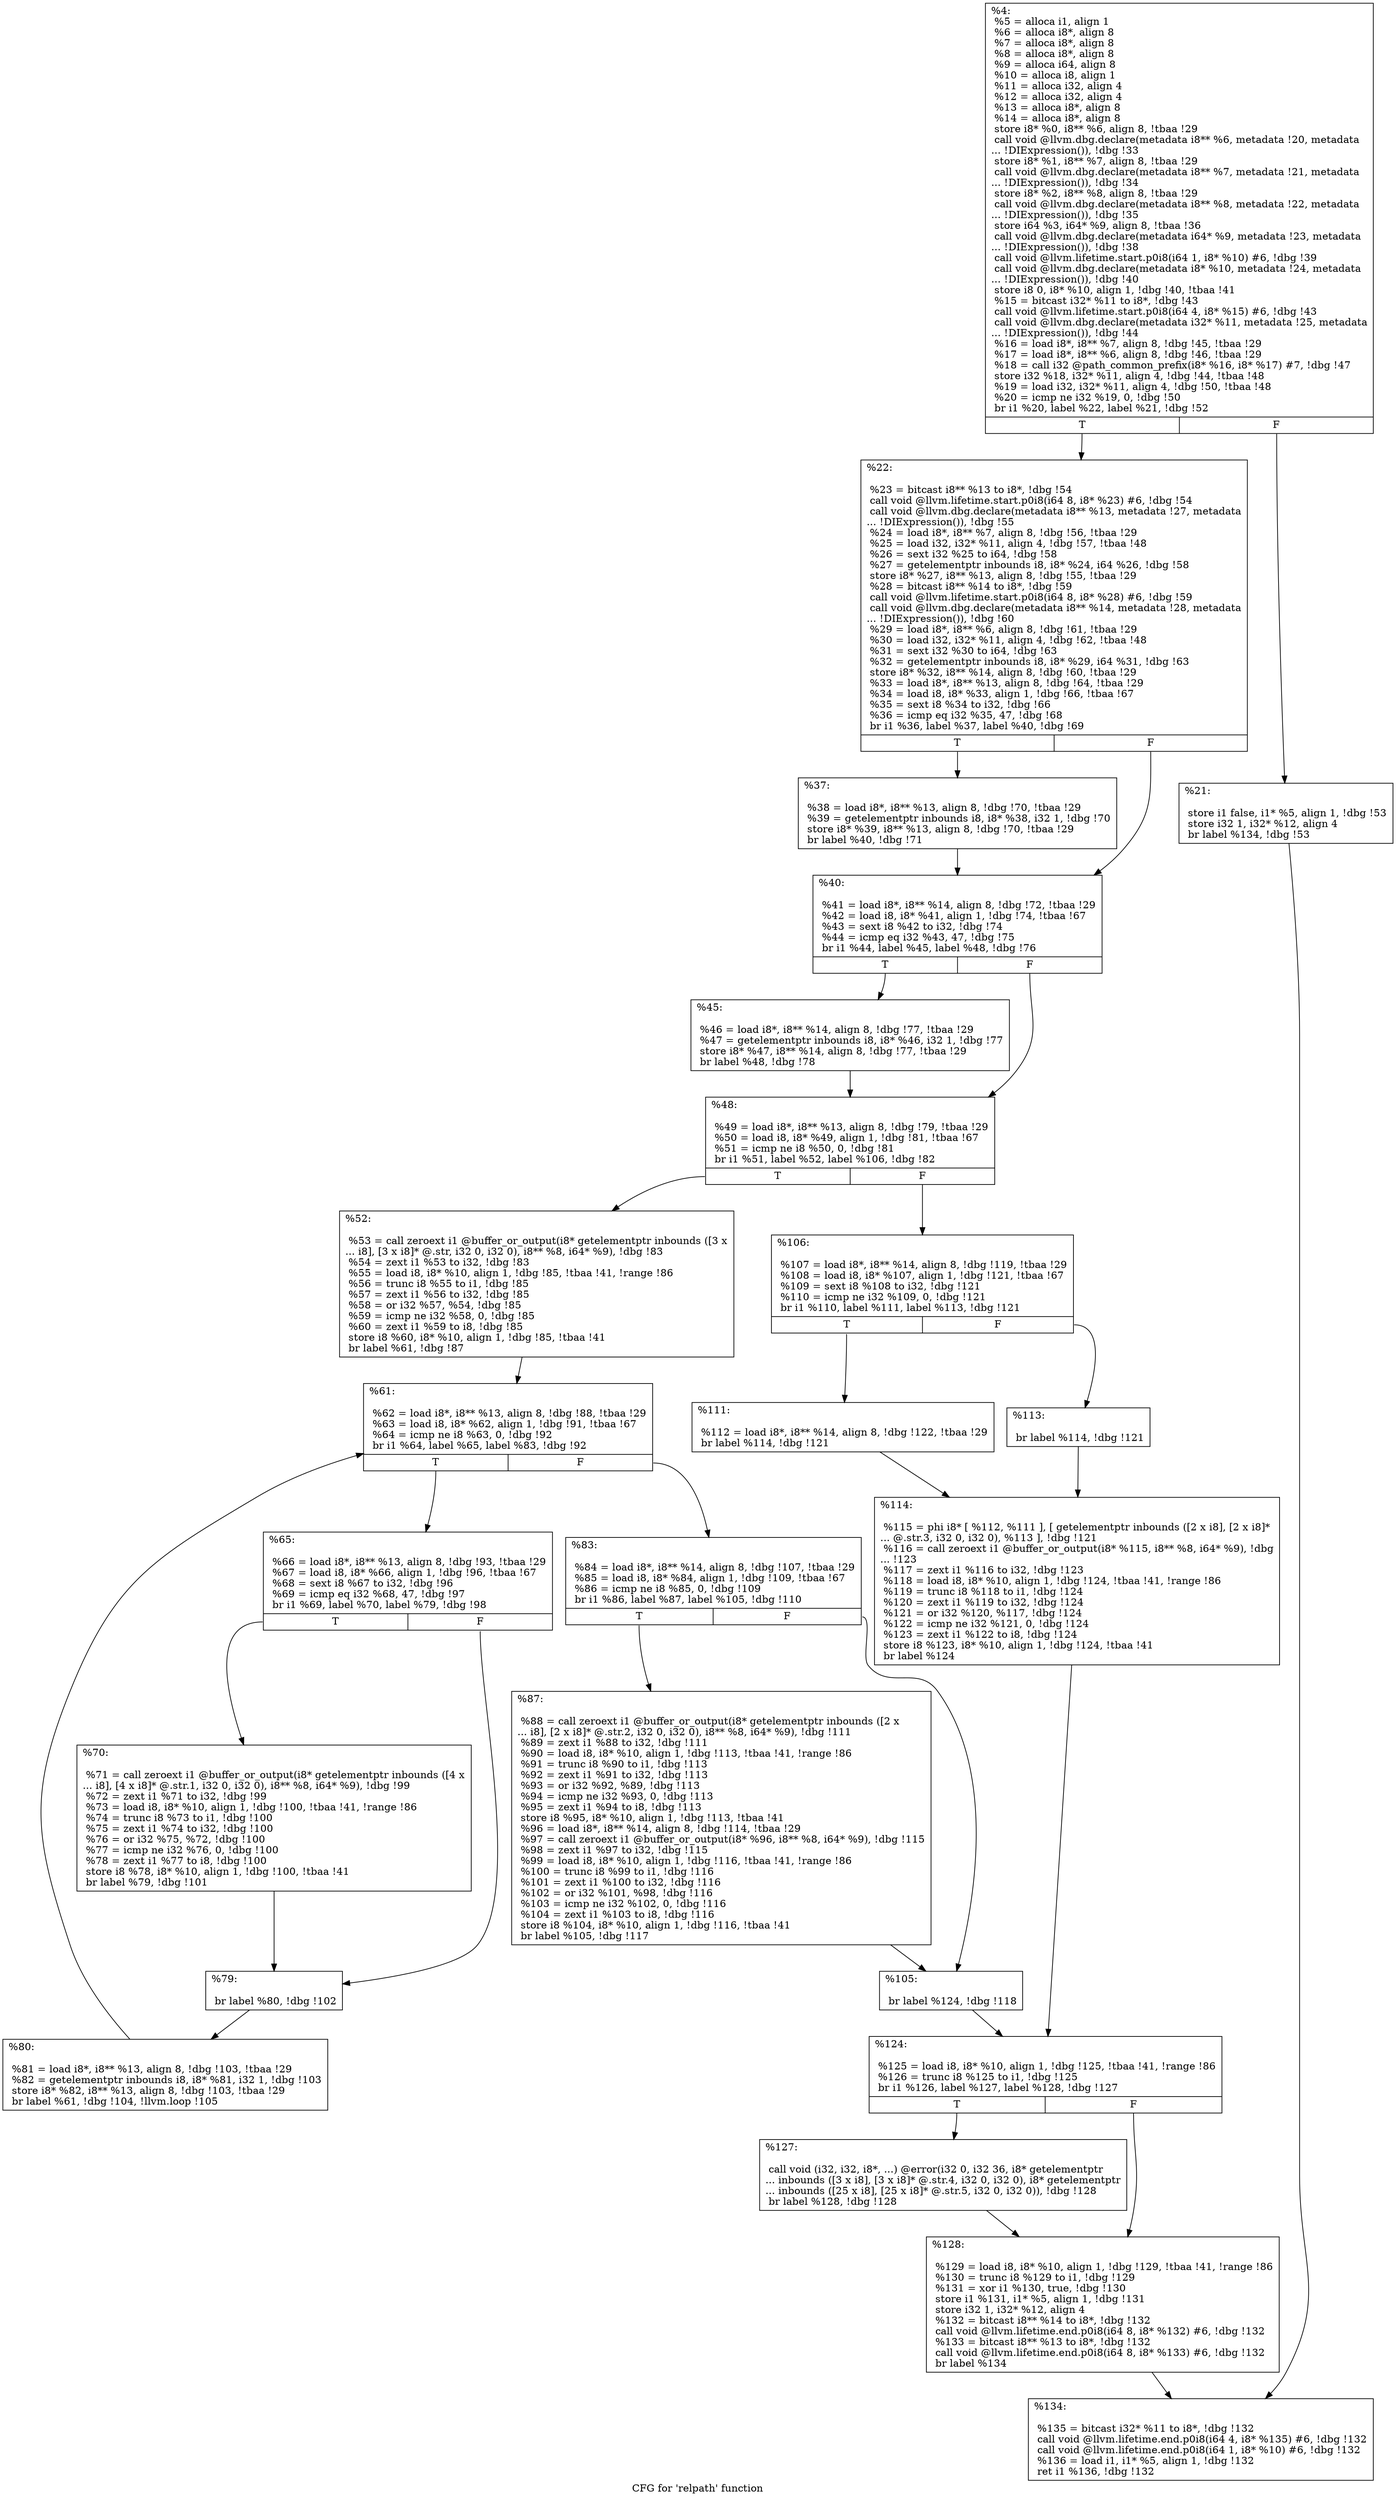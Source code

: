digraph "CFG for 'relpath' function" {
	label="CFG for 'relpath' function";

	Node0x1848a70 [shape=record,label="{%4:\l  %5 = alloca i1, align 1\l  %6 = alloca i8*, align 8\l  %7 = alloca i8*, align 8\l  %8 = alloca i8*, align 8\l  %9 = alloca i64, align 8\l  %10 = alloca i8, align 1\l  %11 = alloca i32, align 4\l  %12 = alloca i32, align 4\l  %13 = alloca i8*, align 8\l  %14 = alloca i8*, align 8\l  store i8* %0, i8** %6, align 8, !tbaa !29\l  call void @llvm.dbg.declare(metadata i8** %6, metadata !20, metadata\l... !DIExpression()), !dbg !33\l  store i8* %1, i8** %7, align 8, !tbaa !29\l  call void @llvm.dbg.declare(metadata i8** %7, metadata !21, metadata\l... !DIExpression()), !dbg !34\l  store i8* %2, i8** %8, align 8, !tbaa !29\l  call void @llvm.dbg.declare(metadata i8** %8, metadata !22, metadata\l... !DIExpression()), !dbg !35\l  store i64 %3, i64* %9, align 8, !tbaa !36\l  call void @llvm.dbg.declare(metadata i64* %9, metadata !23, metadata\l... !DIExpression()), !dbg !38\l  call void @llvm.lifetime.start.p0i8(i64 1, i8* %10) #6, !dbg !39\l  call void @llvm.dbg.declare(metadata i8* %10, metadata !24, metadata\l... !DIExpression()), !dbg !40\l  store i8 0, i8* %10, align 1, !dbg !40, !tbaa !41\l  %15 = bitcast i32* %11 to i8*, !dbg !43\l  call void @llvm.lifetime.start.p0i8(i64 4, i8* %15) #6, !dbg !43\l  call void @llvm.dbg.declare(metadata i32* %11, metadata !25, metadata\l... !DIExpression()), !dbg !44\l  %16 = load i8*, i8** %7, align 8, !dbg !45, !tbaa !29\l  %17 = load i8*, i8** %6, align 8, !dbg !46, !tbaa !29\l  %18 = call i32 @path_common_prefix(i8* %16, i8* %17) #7, !dbg !47\l  store i32 %18, i32* %11, align 4, !dbg !44, !tbaa !48\l  %19 = load i32, i32* %11, align 4, !dbg !50, !tbaa !48\l  %20 = icmp ne i32 %19, 0, !dbg !50\l  br i1 %20, label %22, label %21, !dbg !52\l|{<s0>T|<s1>F}}"];
	Node0x1848a70:s0 -> Node0x184e890;
	Node0x1848a70:s1 -> Node0x184e840;
	Node0x184e840 [shape=record,label="{%21:\l\l  store i1 false, i1* %5, align 1, !dbg !53\l  store i32 1, i32* %12, align 4\l  br label %134, !dbg !53\l}"];
	Node0x184e840 -> Node0x184ef20;
	Node0x184e890 [shape=record,label="{%22:\l\l  %23 = bitcast i8** %13 to i8*, !dbg !54\l  call void @llvm.lifetime.start.p0i8(i64 8, i8* %23) #6, !dbg !54\l  call void @llvm.dbg.declare(metadata i8** %13, metadata !27, metadata\l... !DIExpression()), !dbg !55\l  %24 = load i8*, i8** %7, align 8, !dbg !56, !tbaa !29\l  %25 = load i32, i32* %11, align 4, !dbg !57, !tbaa !48\l  %26 = sext i32 %25 to i64, !dbg !58\l  %27 = getelementptr inbounds i8, i8* %24, i64 %26, !dbg !58\l  store i8* %27, i8** %13, align 8, !dbg !55, !tbaa !29\l  %28 = bitcast i8** %14 to i8*, !dbg !59\l  call void @llvm.lifetime.start.p0i8(i64 8, i8* %28) #6, !dbg !59\l  call void @llvm.dbg.declare(metadata i8** %14, metadata !28, metadata\l... !DIExpression()), !dbg !60\l  %29 = load i8*, i8** %6, align 8, !dbg !61, !tbaa !29\l  %30 = load i32, i32* %11, align 4, !dbg !62, !tbaa !48\l  %31 = sext i32 %30 to i64, !dbg !63\l  %32 = getelementptr inbounds i8, i8* %29, i64 %31, !dbg !63\l  store i8* %32, i8** %14, align 8, !dbg !60, !tbaa !29\l  %33 = load i8*, i8** %13, align 8, !dbg !64, !tbaa !29\l  %34 = load i8, i8* %33, align 1, !dbg !66, !tbaa !67\l  %35 = sext i8 %34 to i32, !dbg !66\l  %36 = icmp eq i32 %35, 47, !dbg !68\l  br i1 %36, label %37, label %40, !dbg !69\l|{<s0>T|<s1>F}}"];
	Node0x184e890:s0 -> Node0x184e8e0;
	Node0x184e890:s1 -> Node0x184e930;
	Node0x184e8e0 [shape=record,label="{%37:\l\l  %38 = load i8*, i8** %13, align 8, !dbg !70, !tbaa !29\l  %39 = getelementptr inbounds i8, i8* %38, i32 1, !dbg !70\l  store i8* %39, i8** %13, align 8, !dbg !70, !tbaa !29\l  br label %40, !dbg !71\l}"];
	Node0x184e8e0 -> Node0x184e930;
	Node0x184e930 [shape=record,label="{%40:\l\l  %41 = load i8*, i8** %14, align 8, !dbg !72, !tbaa !29\l  %42 = load i8, i8* %41, align 1, !dbg !74, !tbaa !67\l  %43 = sext i8 %42 to i32, !dbg !74\l  %44 = icmp eq i32 %43, 47, !dbg !75\l  br i1 %44, label %45, label %48, !dbg !76\l|{<s0>T|<s1>F}}"];
	Node0x184e930:s0 -> Node0x184e980;
	Node0x184e930:s1 -> Node0x184e9d0;
	Node0x184e980 [shape=record,label="{%45:\l\l  %46 = load i8*, i8** %14, align 8, !dbg !77, !tbaa !29\l  %47 = getelementptr inbounds i8, i8* %46, i32 1, !dbg !77\l  store i8* %47, i8** %14, align 8, !dbg !77, !tbaa !29\l  br label %48, !dbg !78\l}"];
	Node0x184e980 -> Node0x184e9d0;
	Node0x184e9d0 [shape=record,label="{%48:\l\l  %49 = load i8*, i8** %13, align 8, !dbg !79, !tbaa !29\l  %50 = load i8, i8* %49, align 1, !dbg !81, !tbaa !67\l  %51 = icmp ne i8 %50, 0, !dbg !81\l  br i1 %51, label %52, label %106, !dbg !82\l|{<s0>T|<s1>F}}"];
	Node0x184e9d0:s0 -> Node0x184ea20;
	Node0x184e9d0:s1 -> Node0x184ecf0;
	Node0x184ea20 [shape=record,label="{%52:\l\l  %53 = call zeroext i1 @buffer_or_output(i8* getelementptr inbounds ([3 x\l... i8], [3 x i8]* @.str, i32 0, i32 0), i8** %8, i64* %9), !dbg !83\l  %54 = zext i1 %53 to i32, !dbg !83\l  %55 = load i8, i8* %10, align 1, !dbg !85, !tbaa !41, !range !86\l  %56 = trunc i8 %55 to i1, !dbg !85\l  %57 = zext i1 %56 to i32, !dbg !85\l  %58 = or i32 %57, %54, !dbg !85\l  %59 = icmp ne i32 %58, 0, !dbg !85\l  %60 = zext i1 %59 to i8, !dbg !85\l  store i8 %60, i8* %10, align 1, !dbg !85, !tbaa !41\l  br label %61, !dbg !87\l}"];
	Node0x184ea20 -> Node0x184ea70;
	Node0x184ea70 [shape=record,label="{%61:\l\l  %62 = load i8*, i8** %13, align 8, !dbg !88, !tbaa !29\l  %63 = load i8, i8* %62, align 1, !dbg !91, !tbaa !67\l  %64 = icmp ne i8 %63, 0, !dbg !92\l  br i1 %64, label %65, label %83, !dbg !92\l|{<s0>T|<s1>F}}"];
	Node0x184ea70:s0 -> Node0x184eac0;
	Node0x184ea70:s1 -> Node0x184ec00;
	Node0x184eac0 [shape=record,label="{%65:\l\l  %66 = load i8*, i8** %13, align 8, !dbg !93, !tbaa !29\l  %67 = load i8, i8* %66, align 1, !dbg !96, !tbaa !67\l  %68 = sext i8 %67 to i32, !dbg !96\l  %69 = icmp eq i32 %68, 47, !dbg !97\l  br i1 %69, label %70, label %79, !dbg !98\l|{<s0>T|<s1>F}}"];
	Node0x184eac0:s0 -> Node0x184eb10;
	Node0x184eac0:s1 -> Node0x184eb60;
	Node0x184eb10 [shape=record,label="{%70:\l\l  %71 = call zeroext i1 @buffer_or_output(i8* getelementptr inbounds ([4 x\l... i8], [4 x i8]* @.str.1, i32 0, i32 0), i8** %8, i64* %9), !dbg !99\l  %72 = zext i1 %71 to i32, !dbg !99\l  %73 = load i8, i8* %10, align 1, !dbg !100, !tbaa !41, !range !86\l  %74 = trunc i8 %73 to i1, !dbg !100\l  %75 = zext i1 %74 to i32, !dbg !100\l  %76 = or i32 %75, %72, !dbg !100\l  %77 = icmp ne i32 %76, 0, !dbg !100\l  %78 = zext i1 %77 to i8, !dbg !100\l  store i8 %78, i8* %10, align 1, !dbg !100, !tbaa !41\l  br label %79, !dbg !101\l}"];
	Node0x184eb10 -> Node0x184eb60;
	Node0x184eb60 [shape=record,label="{%79:\l\l  br label %80, !dbg !102\l}"];
	Node0x184eb60 -> Node0x184ebb0;
	Node0x184ebb0 [shape=record,label="{%80:\l\l  %81 = load i8*, i8** %13, align 8, !dbg !103, !tbaa !29\l  %82 = getelementptr inbounds i8, i8* %81, i32 1, !dbg !103\l  store i8* %82, i8** %13, align 8, !dbg !103, !tbaa !29\l  br label %61, !dbg !104, !llvm.loop !105\l}"];
	Node0x184ebb0 -> Node0x184ea70;
	Node0x184ec00 [shape=record,label="{%83:\l\l  %84 = load i8*, i8** %14, align 8, !dbg !107, !tbaa !29\l  %85 = load i8, i8* %84, align 1, !dbg !109, !tbaa !67\l  %86 = icmp ne i8 %85, 0, !dbg !109\l  br i1 %86, label %87, label %105, !dbg !110\l|{<s0>T|<s1>F}}"];
	Node0x184ec00:s0 -> Node0x184ec50;
	Node0x184ec00:s1 -> Node0x184eca0;
	Node0x184ec50 [shape=record,label="{%87:\l\l  %88 = call zeroext i1 @buffer_or_output(i8* getelementptr inbounds ([2 x\l... i8], [2 x i8]* @.str.2, i32 0, i32 0), i8** %8, i64* %9), !dbg !111\l  %89 = zext i1 %88 to i32, !dbg !111\l  %90 = load i8, i8* %10, align 1, !dbg !113, !tbaa !41, !range !86\l  %91 = trunc i8 %90 to i1, !dbg !113\l  %92 = zext i1 %91 to i32, !dbg !113\l  %93 = or i32 %92, %89, !dbg !113\l  %94 = icmp ne i32 %93, 0, !dbg !113\l  %95 = zext i1 %94 to i8, !dbg !113\l  store i8 %95, i8* %10, align 1, !dbg !113, !tbaa !41\l  %96 = load i8*, i8** %14, align 8, !dbg !114, !tbaa !29\l  %97 = call zeroext i1 @buffer_or_output(i8* %96, i8** %8, i64* %9), !dbg !115\l  %98 = zext i1 %97 to i32, !dbg !115\l  %99 = load i8, i8* %10, align 1, !dbg !116, !tbaa !41, !range !86\l  %100 = trunc i8 %99 to i1, !dbg !116\l  %101 = zext i1 %100 to i32, !dbg !116\l  %102 = or i32 %101, %98, !dbg !116\l  %103 = icmp ne i32 %102, 0, !dbg !116\l  %104 = zext i1 %103 to i8, !dbg !116\l  store i8 %104, i8* %10, align 1, !dbg !116, !tbaa !41\l  br label %105, !dbg !117\l}"];
	Node0x184ec50 -> Node0x184eca0;
	Node0x184eca0 [shape=record,label="{%105:\l\l  br label %124, !dbg !118\l}"];
	Node0x184eca0 -> Node0x184ee30;
	Node0x184ecf0 [shape=record,label="{%106:\l\l  %107 = load i8*, i8** %14, align 8, !dbg !119, !tbaa !29\l  %108 = load i8, i8* %107, align 1, !dbg !121, !tbaa !67\l  %109 = sext i8 %108 to i32, !dbg !121\l  %110 = icmp ne i32 %109, 0, !dbg !121\l  br i1 %110, label %111, label %113, !dbg !121\l|{<s0>T|<s1>F}}"];
	Node0x184ecf0:s0 -> Node0x184ed40;
	Node0x184ecf0:s1 -> Node0x184ed90;
	Node0x184ed40 [shape=record,label="{%111:\l\l  %112 = load i8*, i8** %14, align 8, !dbg !122, !tbaa !29\l  br label %114, !dbg !121\l}"];
	Node0x184ed40 -> Node0x184ede0;
	Node0x184ed90 [shape=record,label="{%113:\l\l  br label %114, !dbg !121\l}"];
	Node0x184ed90 -> Node0x184ede0;
	Node0x184ede0 [shape=record,label="{%114:\l\l  %115 = phi i8* [ %112, %111 ], [ getelementptr inbounds ([2 x i8], [2 x i8]*\l... @.str.3, i32 0, i32 0), %113 ], !dbg !121\l  %116 = call zeroext i1 @buffer_or_output(i8* %115, i8** %8, i64* %9), !dbg\l... !123\l  %117 = zext i1 %116 to i32, !dbg !123\l  %118 = load i8, i8* %10, align 1, !dbg !124, !tbaa !41, !range !86\l  %119 = trunc i8 %118 to i1, !dbg !124\l  %120 = zext i1 %119 to i32, !dbg !124\l  %121 = or i32 %120, %117, !dbg !124\l  %122 = icmp ne i32 %121, 0, !dbg !124\l  %123 = zext i1 %122 to i8, !dbg !124\l  store i8 %123, i8* %10, align 1, !dbg !124, !tbaa !41\l  br label %124\l}"];
	Node0x184ede0 -> Node0x184ee30;
	Node0x184ee30 [shape=record,label="{%124:\l\l  %125 = load i8, i8* %10, align 1, !dbg !125, !tbaa !41, !range !86\l  %126 = trunc i8 %125 to i1, !dbg !125\l  br i1 %126, label %127, label %128, !dbg !127\l|{<s0>T|<s1>F}}"];
	Node0x184ee30:s0 -> Node0x184ee80;
	Node0x184ee30:s1 -> Node0x184eed0;
	Node0x184ee80 [shape=record,label="{%127:\l\l  call void (i32, i32, i8*, ...) @error(i32 0, i32 36, i8* getelementptr\l... inbounds ([3 x i8], [3 x i8]* @.str.4, i32 0, i32 0), i8* getelementptr\l... inbounds ([25 x i8], [25 x i8]* @.str.5, i32 0, i32 0)), !dbg !128\l  br label %128, !dbg !128\l}"];
	Node0x184ee80 -> Node0x184eed0;
	Node0x184eed0 [shape=record,label="{%128:\l\l  %129 = load i8, i8* %10, align 1, !dbg !129, !tbaa !41, !range !86\l  %130 = trunc i8 %129 to i1, !dbg !129\l  %131 = xor i1 %130, true, !dbg !130\l  store i1 %131, i1* %5, align 1, !dbg !131\l  store i32 1, i32* %12, align 4\l  %132 = bitcast i8** %14 to i8*, !dbg !132\l  call void @llvm.lifetime.end.p0i8(i64 8, i8* %132) #6, !dbg !132\l  %133 = bitcast i8** %13 to i8*, !dbg !132\l  call void @llvm.lifetime.end.p0i8(i64 8, i8* %133) #6, !dbg !132\l  br label %134\l}"];
	Node0x184eed0 -> Node0x184ef20;
	Node0x184ef20 [shape=record,label="{%134:\l\l  %135 = bitcast i32* %11 to i8*, !dbg !132\l  call void @llvm.lifetime.end.p0i8(i64 4, i8* %135) #6, !dbg !132\l  call void @llvm.lifetime.end.p0i8(i64 1, i8* %10) #6, !dbg !132\l  %136 = load i1, i1* %5, align 1, !dbg !132\l  ret i1 %136, !dbg !132\l}"];
}
